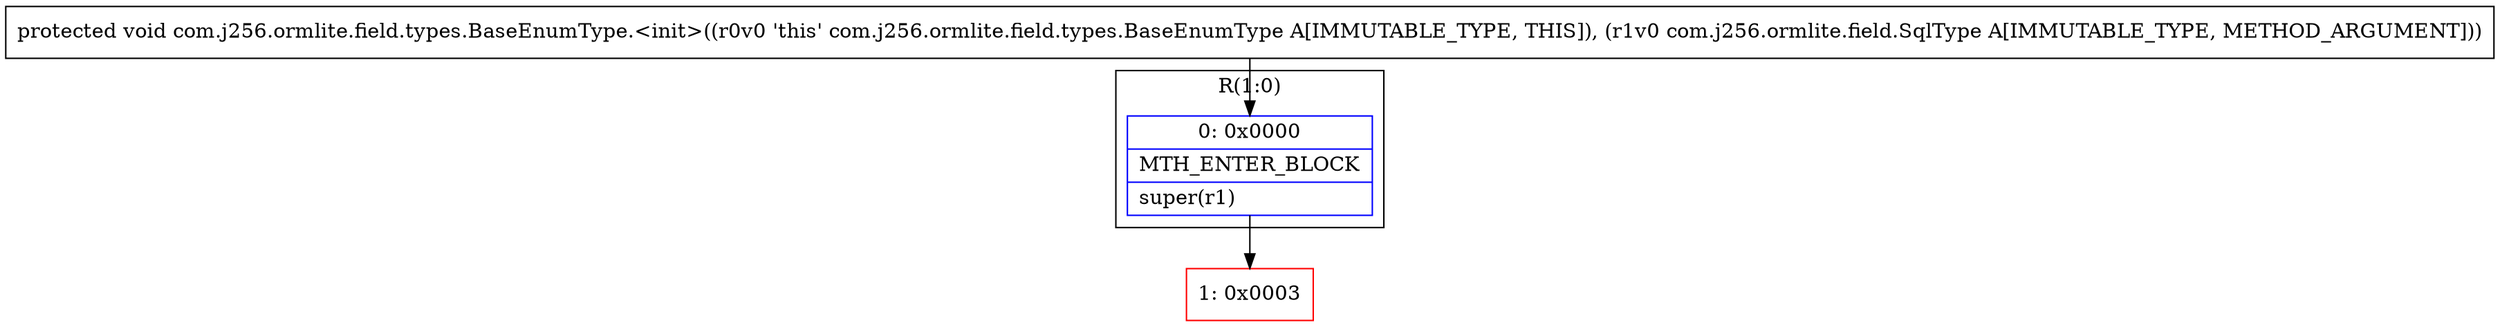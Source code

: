 digraph "CFG forcom.j256.ormlite.field.types.BaseEnumType.\<init\>(Lcom\/j256\/ormlite\/field\/SqlType;)V" {
subgraph cluster_Region_2040607841 {
label = "R(1:0)";
node [shape=record,color=blue];
Node_0 [shape=record,label="{0\:\ 0x0000|MTH_ENTER_BLOCK\l|super(r1)\l}"];
}
Node_1 [shape=record,color=red,label="{1\:\ 0x0003}"];
MethodNode[shape=record,label="{protected void com.j256.ormlite.field.types.BaseEnumType.\<init\>((r0v0 'this' com.j256.ormlite.field.types.BaseEnumType A[IMMUTABLE_TYPE, THIS]), (r1v0 com.j256.ormlite.field.SqlType A[IMMUTABLE_TYPE, METHOD_ARGUMENT])) }"];
MethodNode -> Node_0;
Node_0 -> Node_1;
}

